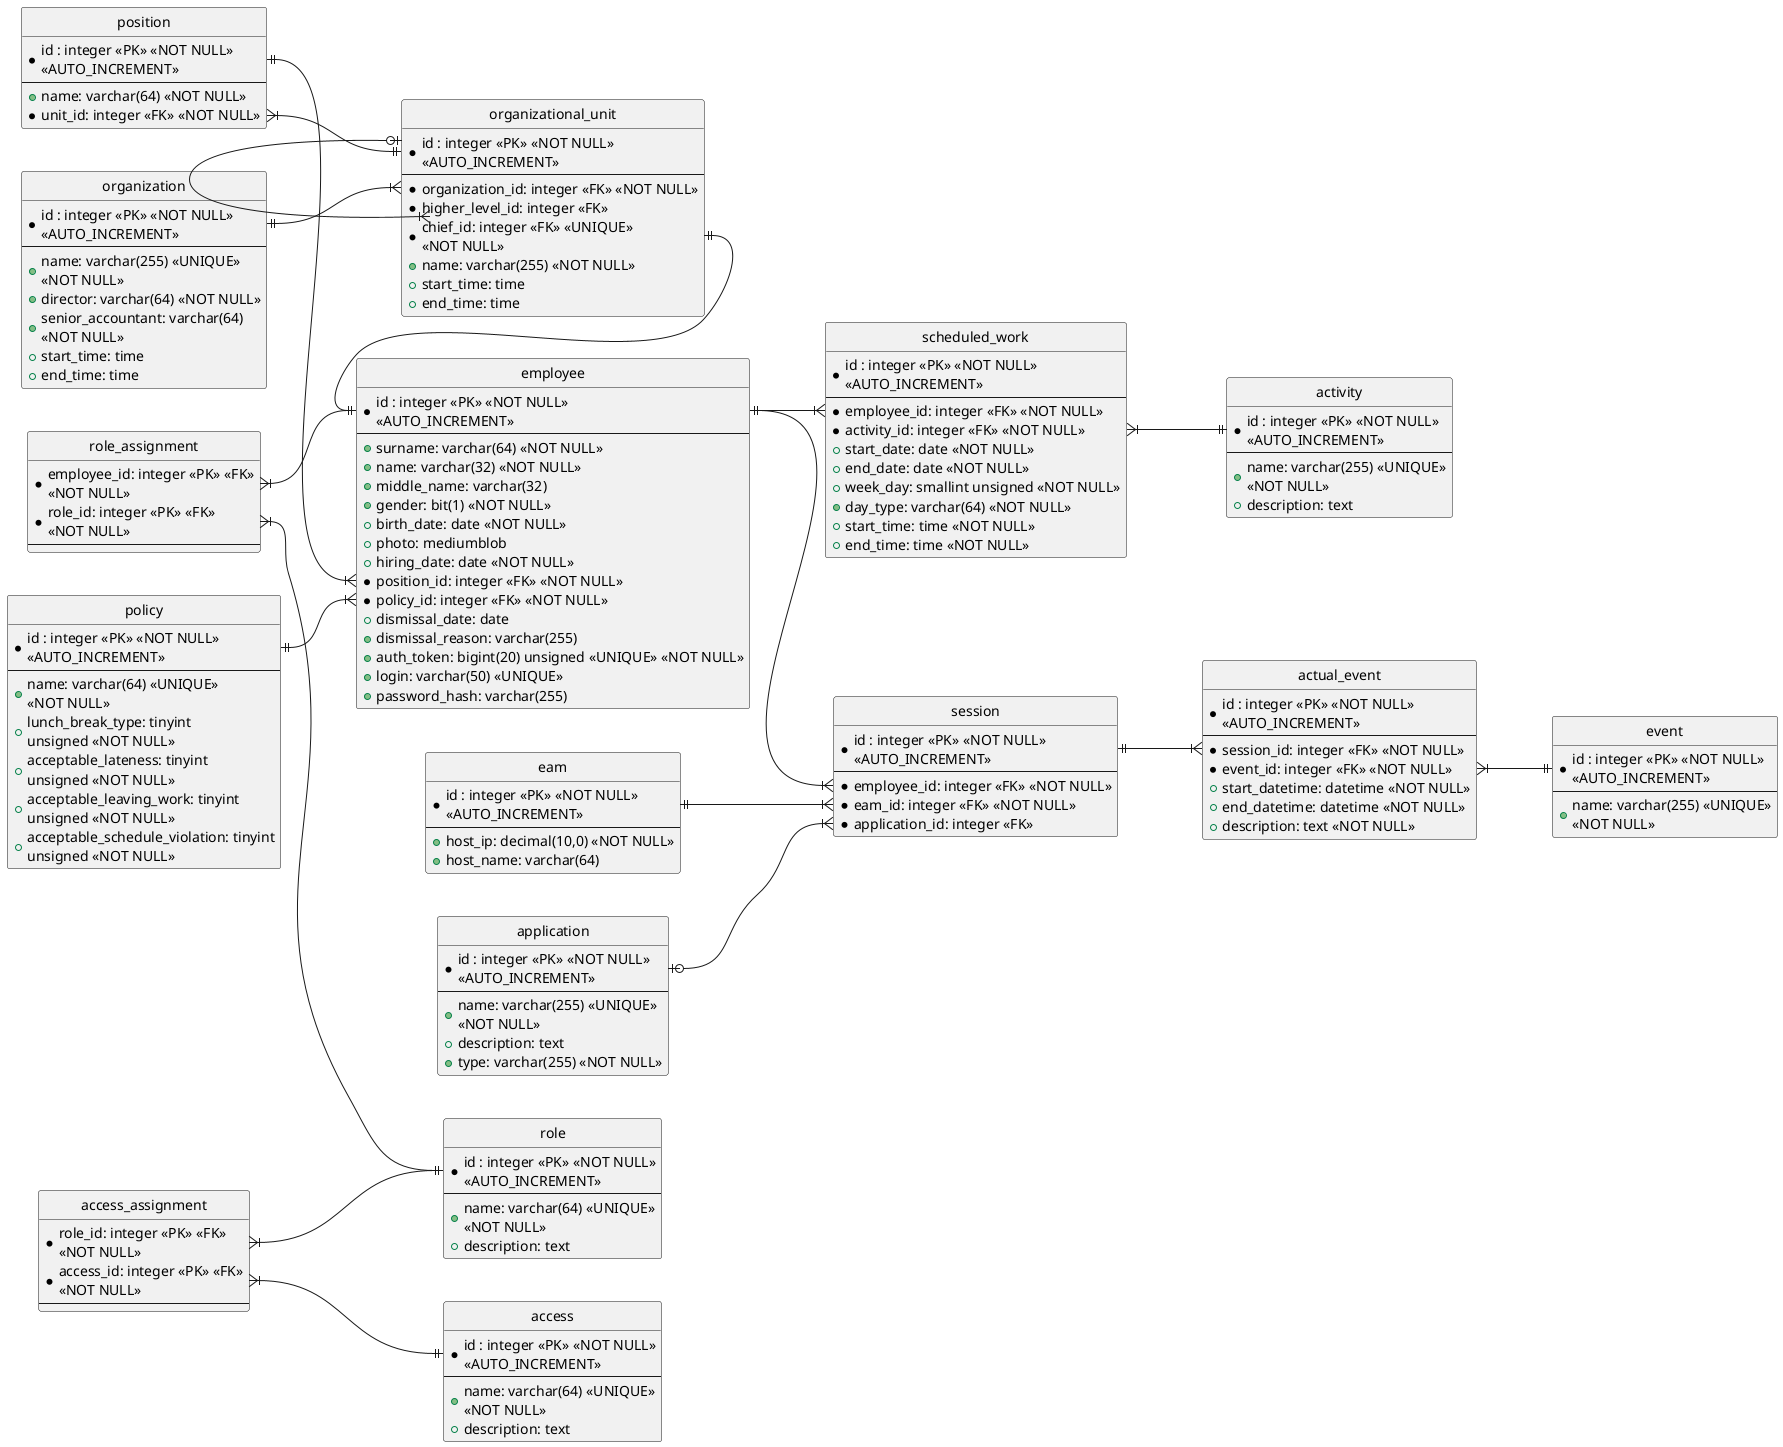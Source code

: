 @startuml
hide circle
left to right direction

entity  employee {
    *id : integer <<PK>> <<NOT NULL>>\n<<AUTO_INCREMENT>>
    --
    +surname: varchar(64) <<NOT NULL>>
    +name: varchar(32) <<NOT NULL>>
    +middle_name: varchar(32)
    +gender: bit(1) <<NOT NULL>>
    +birth_date: date <<NOT NULL>>
    +photo: mediumblob
    +hiring_date: date <<NOT NULL>>
    *position_id: integer <<FK>> <<NOT NULL>> 
    *policy_id: integer <<FK>> <<NOT NULL>> 
    +dismissal_date: date
    +dismissal_reason: varchar(255)
    +auth_token: bigint(20) unsigned <<UNIQUE>> <<NOT NULL>>
    +login: varchar(50) <<UNIQUE>>
    +password_hash: varchar(255)
}

entity position {
    *id : integer <<PK>> <<NOT NULL>>\n<<AUTO_INCREMENT>>
    --
    +name: varchar(64) <<NOT NULL>>
    *unit_id: integer <<FK>> <<NOT NULL>>
}

entity organizational_unit {
    *id : integer <<PK>> <<NOT NULL>>\n<<AUTO_INCREMENT>>
    --
    *organization_id: integer <<FK>> <<NOT NULL>>
    *higher_level_id: integer <<FK>>
    *chief_id: integer <<FK>> <<UNIQUE>>\n<<NOT NULL>>
    +name: varchar(255) <<NOT NULL>>
    +start_time: time
    +end_time: time
}

entity organization {
    *id : integer <<PK>> <<NOT NULL>>\n<<AUTO_INCREMENT>>
    --
    +name: varchar(255) <<UNIQUE>>\n<<NOT NULL>>
    +director: varchar(64) <<NOT NULL>>
    +senior_accountant: varchar(64)\n<<NOT NULL>>
    +start_time: time
    +end_time: time  
}

entity activity {
    *id : integer <<PK>> <<NOT NULL>>\n<<AUTO_INCREMENT>>
    --
    +name: varchar(255) <<UNIQUE>>\n<<NOT NULL>>
    +description: text
}

entity actual_event {
    *id : integer <<PK>> <<NOT NULL>>\n<<AUTO_INCREMENT>>
    --
    *session_id: integer <<FK>> <<NOT NULL>>
    *event_id: integer <<FK>> <<NOT NULL>>
    +start_datetime: datetime <<NOT NULL>>
    +end_datetime: datetime <<NOT NULL>>
    +description: text <<NOT NULL>>
}

entity scheduled_work {
    *id : integer <<PK>> <<NOT NULL>>\n<<AUTO_INCREMENT>>
    --
    *employee_id: integer <<FK>> <<NOT NULL>>
    *activity_id: integer <<FK>> <<NOT NULL>>
    +start_date: date <<NOT NULL>>
    +end_date: date <<NOT NULL>>
    +week_day: smallint unsigned <<NOT NULL>>
    +day_type: varchar(64) <<NOT NULL>>
    +start_time: time <<NOT NULL>>
    +end_time: time <<NOT NULL>>
}

entity event {
    *id : integer <<PK>> <<NOT NULL>>\n<<AUTO_INCREMENT>>
    --
    +name: varchar(255) <<UNIQUE>>\n<<NOT NULL>>
}

entity session {
    *id : integer <<PK>> <<NOT NULL>>\n<<AUTO_INCREMENT>>
    --
    *employee_id: integer <<FK>> <<NOT NULL>>
    *eam_id: integer <<FK>> <<NOT NULL>>
    *application_id: integer <<FK>>
}

entity application {
    *id : integer <<PK>> <<NOT NULL>>\n<<AUTO_INCREMENT>>
    --
    +name: varchar(255) <<UNIQUE>>\n<<NOT NULL>>
    +description: text
    +type: varchar(255) <<NOT NULL>>
}

entity eam {
    *id : integer <<PK>> <<NOT NULL>>\n<<AUTO_INCREMENT>>
    --
    +host_ip: decimal(10,0) <<NOT NULL>>
    +host_name: varchar(64)
}

entity policy {
    *id : integer <<PK>> <<NOT NULL>>\n<<AUTO_INCREMENT>>
    --
    +name: varchar(64) <<UNIQUE>>\n<<NOT NULL>>
    +lunch_break_type: tinyint\nunsigned <<NOT NULL>>
    +acceptable_lateness: tinyint\nunsigned <<NOT NULL>>
    +acceptable_leaving_work: tinyint\nunsigned <<NOT NULL>>
    +acceptable_schedule_violation: tinyint\nunsigned <<NOT NULL>>
}

entity role {
    *id : integer <<PK>> <<NOT NULL>>\n<<AUTO_INCREMENT>>
    --
    +name: varchar(64) <<UNIQUE>>\n<<NOT NULL>>
    +description: text
}

entity access {
    *id : integer <<PK>> <<NOT NULL>>\n<<AUTO_INCREMENT>>
    --
    +name: varchar(64) <<UNIQUE>>\n<<NOT NULL>>
    +description: text
}

entity access_assignment {
    *role_id: integer <<PK>> <<FK>>\n<<NOT NULL>>
    *access_id: integer <<PK>> <<FK>>\n<<NOT NULL>>
    --
}

entity role_assignment {
    *employee_id: integer <<PK>> <<FK>>\n<<NOT NULL>>
    *role_id: integer <<PK>> <<FK>>\n<<NOT NULL>>
    --
}

organization::id ||--|{ organizational_unit::organization_id
organizational_unit::id |o-|{ organizational_unit::higher_level_id
organizational_unit::chief_id ||-|| employee::id
position::id ||--|{ employee::position_id
position::unit_id }|--|| organizational_unit::id
'employee::id ||--|{ actual_activity::employee_id
employee::id ||--|{ scheduled_work::employee_id
employee::id ||--|{ session::employee_id
'actual_activity::activity_id }|--|| activity::id
scheduled_work::activity_id }|--|| activity::id
session::id ||--|{ actual_event::session_id
actual_event::event_id }|--|| event::id
application::id |o--|{ session::application_id
eam::id ||--|{ session::eam_id
policy::id ||--|{ employee::policy_id
role_assignment::employee_id }|--|| employee::id
role_assignment::role_id }|--||role::id
access_assignment::role_id }|--|| role::id
access_assignment::access_id }|--|| access::id

@enduml